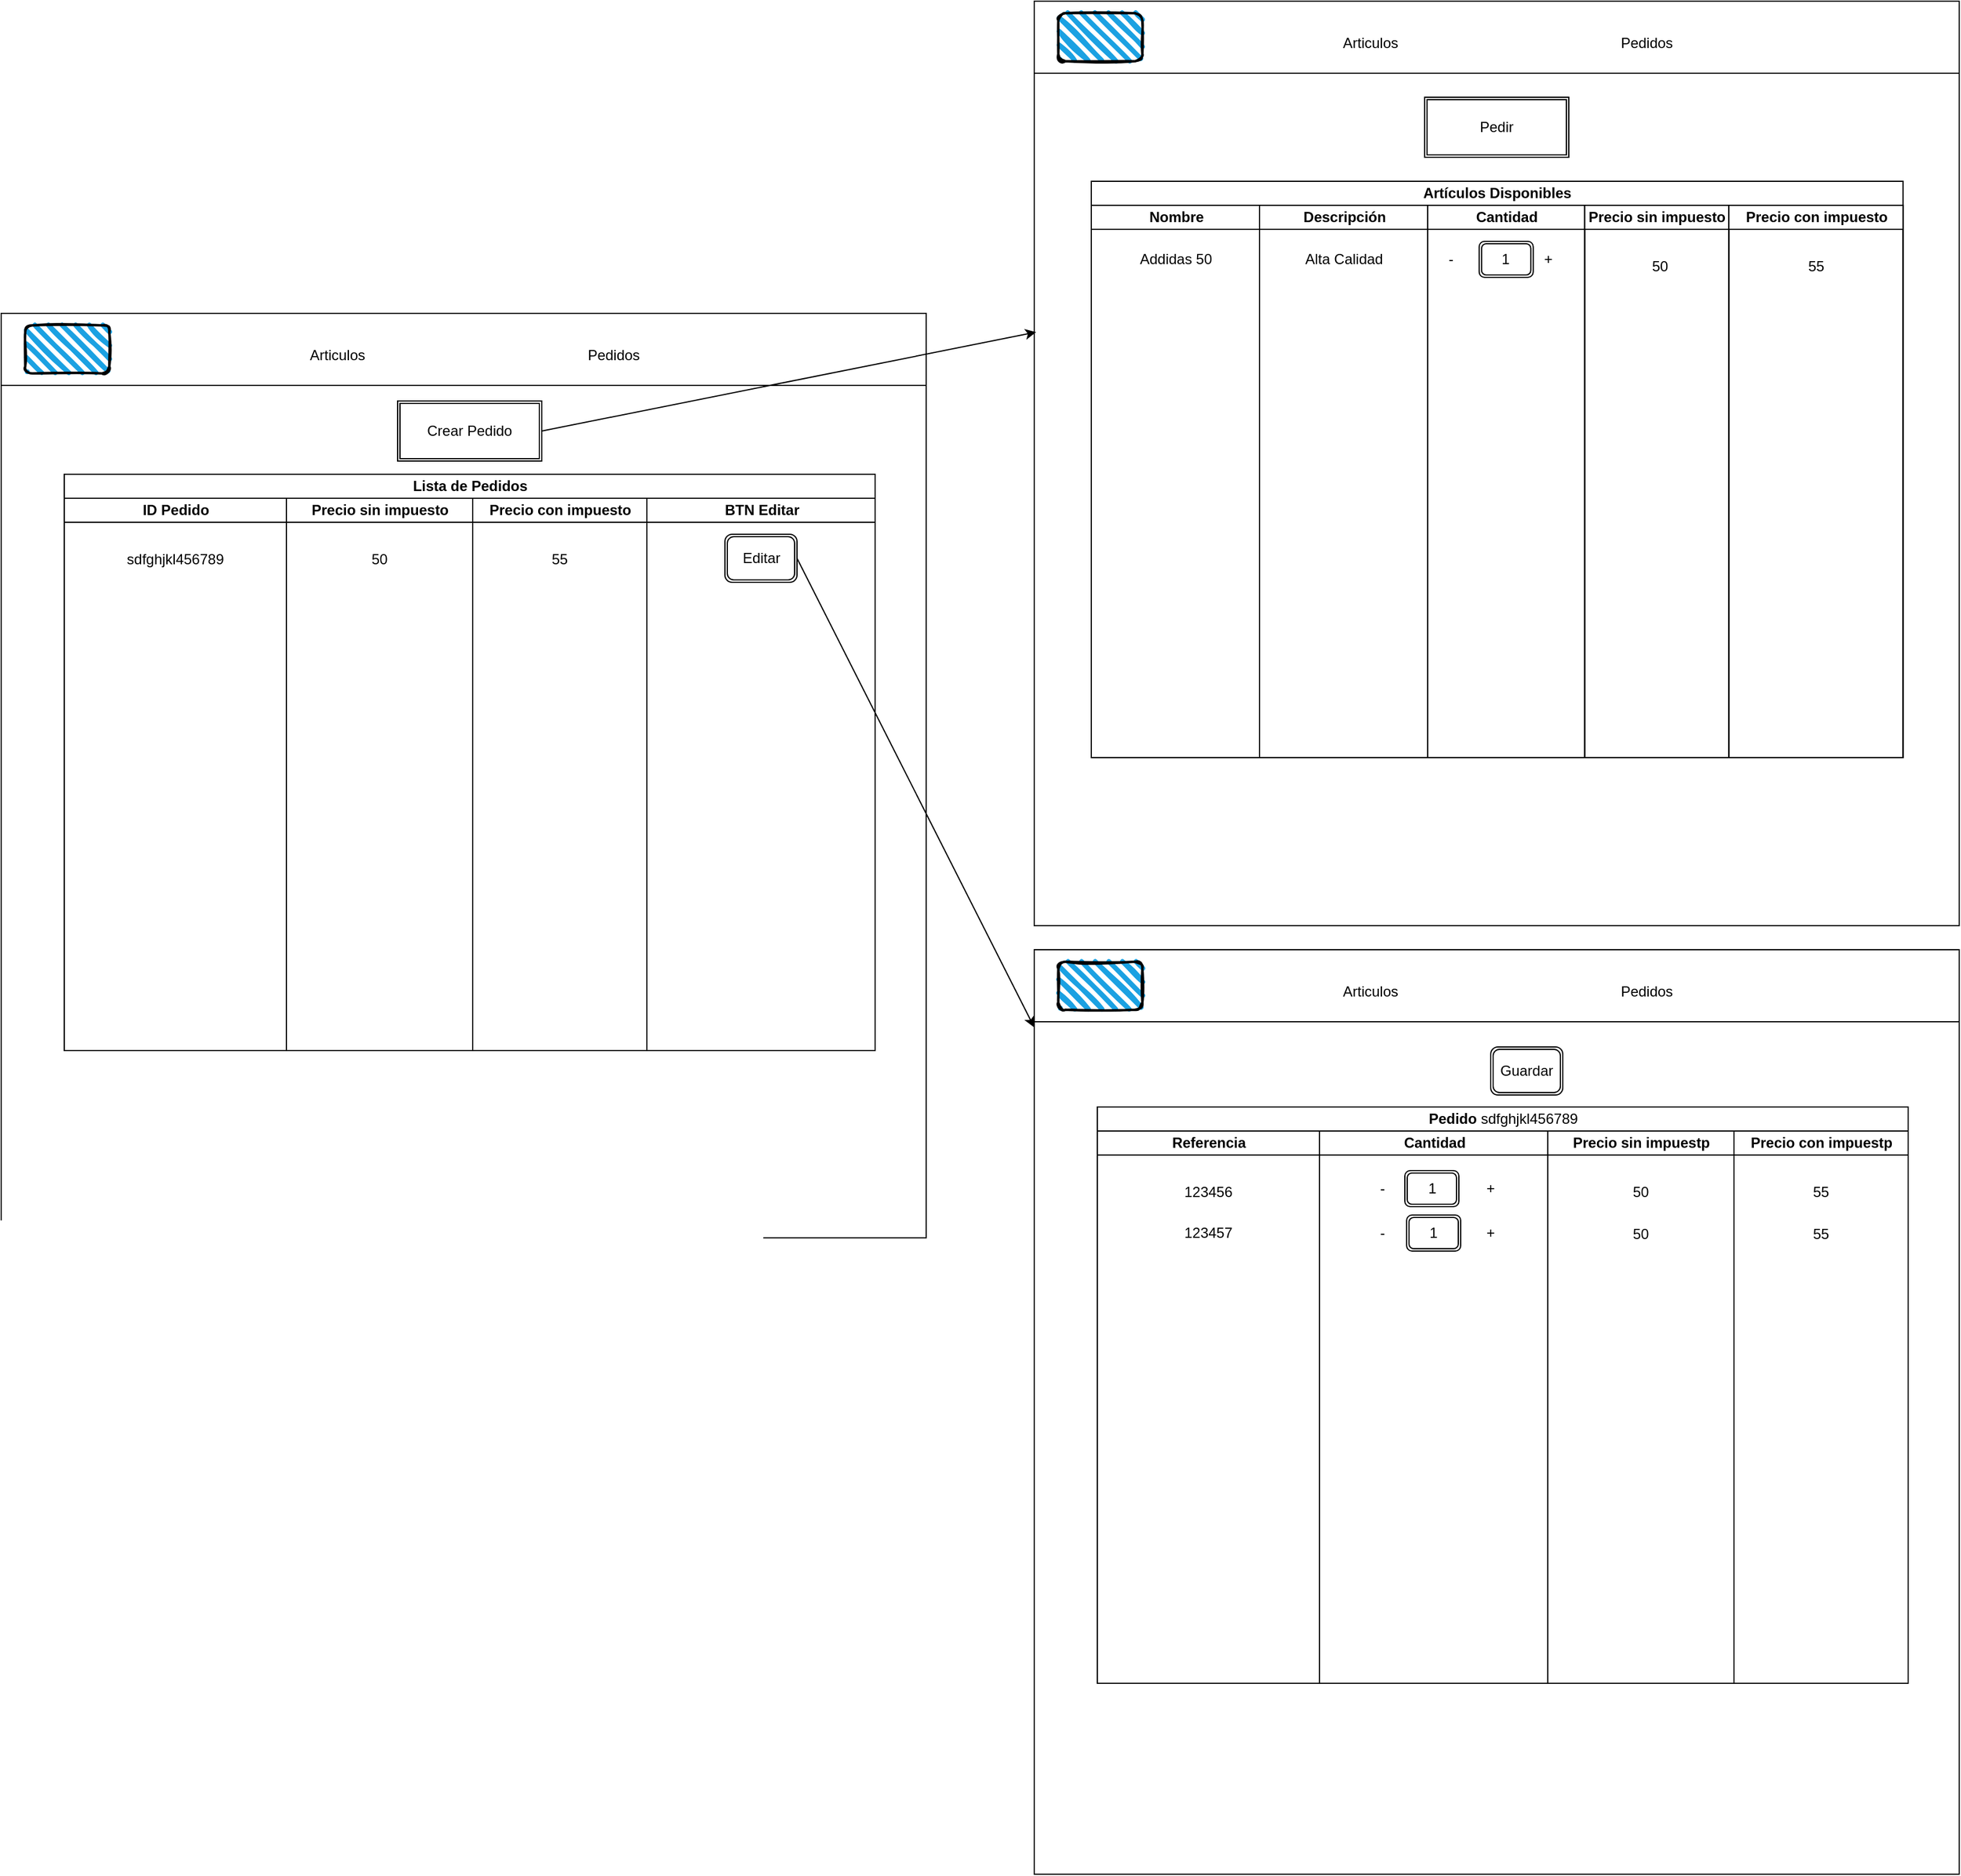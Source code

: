 <mxfile>
    <diagram id="Zk4Y6saqrpj1dJL2eEQI" name="Page-1">
        <mxGraphModel dx="882" dy="2606" grid="1" gridSize="10" guides="1" tooltips="1" connect="1" arrows="1" fold="1" page="1" pageScale="1" pageWidth="850" pageHeight="1100" math="0" shadow="0">
            <root>
                <mxCell id="0"/>
                <mxCell id="1" parent="0"/>
                <mxCell id="2" value="" style="whiteSpace=wrap;html=1;aspect=fixed;" parent="1" vertex="1">
                    <mxGeometry x="50" y="-1070" width="770" height="770" as="geometry"/>
                </mxCell>
                <mxCell id="3" value="" style="rounded=0;whiteSpace=wrap;html=1;" parent="1" vertex="1">
                    <mxGeometry x="50" y="-1070" width="770" height="60" as="geometry"/>
                </mxCell>
                <mxCell id="4" value="Articulos" style="text;html=1;strokeColor=none;fillColor=none;align=center;verticalAlign=middle;whiteSpace=wrap;rounded=0;" parent="1" vertex="1">
                    <mxGeometry x="300" y="-1050" width="60" height="30" as="geometry"/>
                </mxCell>
                <mxCell id="5" value="Pedidos" style="text;html=1;strokeColor=none;fillColor=none;align=center;verticalAlign=middle;whiteSpace=wrap;rounded=0;" parent="1" vertex="1">
                    <mxGeometry x="530" y="-1050" width="60" height="30" as="geometry"/>
                </mxCell>
                <mxCell id="6" value="Lista de Pedidos" style="swimlane;childLayout=stackLayout;resizeParent=1;resizeParentMax=0;startSize=20;html=1;" parent="1" vertex="1">
                    <mxGeometry x="102.5" y="-936" width="675.0" height="480" as="geometry"/>
                </mxCell>
                <mxCell id="7" value="ID Pedido" style="swimlane;startSize=20;html=1;" parent="6" vertex="1">
                    <mxGeometry y="20" width="185.0" height="460" as="geometry"/>
                </mxCell>
                <mxCell id="8" value="sdfghjkl456789" style="text;html=1;strokeColor=none;fillColor=none;align=center;verticalAlign=middle;whiteSpace=wrap;rounded=0;" parent="7" vertex="1">
                    <mxGeometry x="62.5" y="36" width="60" height="30" as="geometry"/>
                </mxCell>
                <mxCell id="11" value="Precio sin impuesto" style="swimlane;startSize=20;html=1;" parent="6" vertex="1">
                    <mxGeometry x="185.0" y="20" width="155" height="460" as="geometry"/>
                </mxCell>
                <mxCell id="12" value="50" style="text;html=1;strokeColor=none;fillColor=none;align=center;verticalAlign=middle;whiteSpace=wrap;rounded=0;" parent="11" vertex="1">
                    <mxGeometry x="47" y="36" width="60" height="30" as="geometry"/>
                </mxCell>
                <mxCell id="13" value="Precio con impuesto" style="swimlane;startSize=20;html=1;" parent="6" vertex="1">
                    <mxGeometry x="340.0" y="20" width="145" height="460" as="geometry"/>
                </mxCell>
                <mxCell id="20" value="55" style="text;html=1;strokeColor=none;fillColor=none;align=center;verticalAlign=middle;whiteSpace=wrap;rounded=0;" parent="13" vertex="1">
                    <mxGeometry x="42.5" y="36" width="60" height="30" as="geometry"/>
                </mxCell>
                <mxCell id="15" value="BTN Editar" style="swimlane;startSize=20;html=1;" parent="6" vertex="1">
                    <mxGeometry x="485.0" y="20" width="190" height="460" as="geometry"/>
                </mxCell>
                <mxCell id="14" value="Editar" style="shape=ext;double=1;rounded=1;whiteSpace=wrap;html=1;" parent="15" vertex="1">
                    <mxGeometry x="65" y="30" width="60" height="40" as="geometry"/>
                </mxCell>
                <mxCell id="17" value="Crear Pedido" style="shape=ext;double=1;rounded=0;whiteSpace=wrap;html=1;" parent="1" vertex="1">
                    <mxGeometry x="380" y="-997" width="120" height="50" as="geometry"/>
                </mxCell>
                <mxCell id="21" style="edgeStyle=none;html=1;exitX=1;exitY=0.5;exitDx=0;exitDy=0;entryX=0;entryY=0.084;entryDx=0;entryDy=0;entryPerimeter=0;" parent="1" source="14" target="22" edge="1">
                    <mxGeometry relative="1" as="geometry">
                        <mxPoint x="900" y="-866" as="targetPoint"/>
                    </mxGeometry>
                </mxCell>
                <mxCell id="22" value="" style="whiteSpace=wrap;html=1;aspect=fixed;" parent="1" vertex="1">
                    <mxGeometry x="910" y="-540" width="770" height="770" as="geometry"/>
                </mxCell>
                <mxCell id="23" value="" style="rounded=0;whiteSpace=wrap;html=1;" parent="1" vertex="1">
                    <mxGeometry x="910" y="-540" width="770" height="60" as="geometry"/>
                </mxCell>
                <mxCell id="24" value="Articulos" style="text;html=1;strokeColor=none;fillColor=none;align=center;verticalAlign=middle;whiteSpace=wrap;rounded=0;" parent="1" vertex="1">
                    <mxGeometry x="1160" y="-520" width="60" height="30" as="geometry"/>
                </mxCell>
                <mxCell id="25" value="Pedidos" style="text;html=1;strokeColor=none;fillColor=none;align=center;verticalAlign=middle;whiteSpace=wrap;rounded=0;" parent="1" vertex="1">
                    <mxGeometry x="1390" y="-520" width="60" height="30" as="geometry"/>
                </mxCell>
                <mxCell id="26" value="Pedido&amp;nbsp;&lt;span style=&quot;font-weight: 400;&quot;&gt;sdfghjkl456789&lt;/span&gt;" style="swimlane;childLayout=stackLayout;resizeParent=1;resizeParentMax=0;startSize=20;html=1;" parent="1" vertex="1">
                    <mxGeometry x="962.5" y="-409" width="675.0" height="480" as="geometry"/>
                </mxCell>
                <mxCell id="27" value="Referencia" style="swimlane;startSize=20;html=1;" parent="26" vertex="1">
                    <mxGeometry y="20" width="185.0" height="460" as="geometry"/>
                </mxCell>
                <mxCell id="28" value="123456" style="text;html=1;strokeColor=none;fillColor=none;align=center;verticalAlign=middle;whiteSpace=wrap;rounded=0;" parent="27" vertex="1">
                    <mxGeometry x="62.5" y="36" width="60" height="30" as="geometry"/>
                </mxCell>
                <mxCell id="37" value="123457" style="text;html=1;strokeColor=none;fillColor=none;align=center;verticalAlign=middle;whiteSpace=wrap;rounded=0;" parent="27" vertex="1">
                    <mxGeometry x="62.5" y="70" width="60" height="30" as="geometry"/>
                </mxCell>
                <mxCell id="33" value="Cantidad" style="swimlane;startSize=20;html=1;" parent="26" vertex="1">
                    <mxGeometry x="185.0" y="20" width="190" height="460" as="geometry"/>
                </mxCell>
                <mxCell id="34" value="1" style="shape=ext;double=1;rounded=1;whiteSpace=wrap;html=1;" parent="33" vertex="1">
                    <mxGeometry x="71" y="33" width="45" height="30" as="geometry"/>
                </mxCell>
                <mxCell id="43" value="+" style="text;html=1;strokeColor=none;fillColor=none;align=center;verticalAlign=middle;whiteSpace=wrap;rounded=0;" parent="33" vertex="1">
                    <mxGeometry x="112.5" y="33" width="60" height="30" as="geometry"/>
                </mxCell>
                <mxCell id="45" value="+" style="text;html=1;strokeColor=none;fillColor=none;align=center;verticalAlign=middle;whiteSpace=wrap;rounded=0;" parent="33" vertex="1">
                    <mxGeometry x="112.5" y="70" width="60" height="30" as="geometry"/>
                </mxCell>
                <mxCell id="46" value="-" style="text;html=1;strokeColor=none;fillColor=none;align=center;verticalAlign=middle;whiteSpace=wrap;rounded=0;" parent="33" vertex="1">
                    <mxGeometry x="22.5" y="70" width="60" height="30" as="geometry"/>
                </mxCell>
                <mxCell id="47" value="-" style="text;html=1;strokeColor=none;fillColor=none;align=center;verticalAlign=middle;whiteSpace=wrap;rounded=0;" parent="33" vertex="1">
                    <mxGeometry x="22.5" y="33" width="60" height="30" as="geometry"/>
                </mxCell>
                <mxCell id="29" value="Precio sin impuestp" style="swimlane;startSize=20;html=1;" parent="26" vertex="1">
                    <mxGeometry x="375.0" y="20" width="155" height="460" as="geometry"/>
                </mxCell>
                <mxCell id="30" value="50" style="text;html=1;strokeColor=none;fillColor=none;align=center;verticalAlign=middle;whiteSpace=wrap;rounded=0;" parent="29" vertex="1">
                    <mxGeometry x="47" y="36" width="60" height="30" as="geometry"/>
                </mxCell>
                <mxCell id="38" value="50" style="text;html=1;strokeColor=none;fillColor=none;align=center;verticalAlign=middle;whiteSpace=wrap;rounded=0;" parent="29" vertex="1">
                    <mxGeometry x="47.5" y="71" width="60" height="30" as="geometry"/>
                </mxCell>
                <mxCell id="31" value="Precio con impuestp" style="swimlane;startSize=20;html=1;" parent="26" vertex="1">
                    <mxGeometry x="530.0" y="20" width="145" height="460" as="geometry"/>
                </mxCell>
                <mxCell id="32" value="55" style="text;html=1;strokeColor=none;fillColor=none;align=center;verticalAlign=middle;whiteSpace=wrap;rounded=0;" parent="31" vertex="1">
                    <mxGeometry x="42.5" y="36" width="60" height="30" as="geometry"/>
                </mxCell>
                <mxCell id="39" value="55" style="text;html=1;strokeColor=none;fillColor=none;align=center;verticalAlign=middle;whiteSpace=wrap;rounded=0;" parent="31" vertex="1">
                    <mxGeometry x="42.5" y="71" width="60" height="30" as="geometry"/>
                </mxCell>
                <mxCell id="40" value="1" style="shape=ext;double=1;rounded=1;whiteSpace=wrap;html=1;" parent="1" vertex="1">
                    <mxGeometry x="1220" y="-319" width="45" height="30" as="geometry"/>
                </mxCell>
                <mxCell id="57" value="Guardar" style="shape=ext;double=1;rounded=1;whiteSpace=wrap;html=1;" parent="1" vertex="1">
                    <mxGeometry x="1290" y="-459" width="60" height="40" as="geometry"/>
                </mxCell>
                <mxCell id="58" value="" style="whiteSpace=wrap;html=1;aspect=fixed;" parent="1" vertex="1">
                    <mxGeometry x="910" y="-1330" width="770" height="770" as="geometry"/>
                </mxCell>
                <mxCell id="59" value="" style="rounded=0;whiteSpace=wrap;html=1;" parent="1" vertex="1">
                    <mxGeometry x="910" y="-1330" width="770" height="60" as="geometry"/>
                </mxCell>
                <mxCell id="60" value="Articulos" style="text;html=1;strokeColor=none;fillColor=none;align=center;verticalAlign=middle;whiteSpace=wrap;rounded=0;" parent="1" vertex="1">
                    <mxGeometry x="1160" y="-1310" width="60" height="30" as="geometry"/>
                </mxCell>
                <mxCell id="61" value="Pedidos" style="text;html=1;strokeColor=none;fillColor=none;align=center;verticalAlign=middle;whiteSpace=wrap;rounded=0;" parent="1" vertex="1">
                    <mxGeometry x="1390" y="-1310" width="60" height="30" as="geometry"/>
                </mxCell>
                <mxCell id="62" value="" style="endArrow=classic;html=1;exitX=1;exitY=0.5;exitDx=0;exitDy=0;entryX=0.002;entryY=0.358;entryDx=0;entryDy=0;entryPerimeter=0;" parent="1" source="17" target="58" edge="1">
                    <mxGeometry width="50" height="50" relative="1" as="geometry">
                        <mxPoint x="660" y="-970" as="sourcePoint"/>
                        <mxPoint x="710" y="-1020" as="targetPoint"/>
                    </mxGeometry>
                </mxCell>
                <mxCell id="63" value="Pedir" style="shape=ext;double=1;rounded=0;whiteSpace=wrap;html=1;" parent="1" vertex="1">
                    <mxGeometry x="1235" y="-1250" width="120" height="50" as="geometry"/>
                </mxCell>
                <mxCell id="64" value="Artículos Disponibles" style="swimlane;childLayout=stackLayout;resizeParent=1;resizeParentMax=0;startSize=20;html=1;" parent="1" vertex="1">
                    <mxGeometry x="957.5" y="-1180" width="675.75" height="480" as="geometry"/>
                </mxCell>
                <mxCell id="65" value="Nombre" style="swimlane;startSize=20;html=1;" parent="64" vertex="1">
                    <mxGeometry y="20" width="140" height="460" as="geometry"/>
                </mxCell>
                <mxCell id="66" value="Addidas 50" style="text;html=1;strokeColor=none;fillColor=none;align=center;verticalAlign=middle;whiteSpace=wrap;rounded=0;" parent="65" vertex="1">
                    <mxGeometry x="36.25" y="30" width="67.5" height="30" as="geometry"/>
                </mxCell>
                <mxCell id="71" value="Descripción" style="swimlane;startSize=20;html=1;" parent="64" vertex="1">
                    <mxGeometry x="140" y="20" width="140" height="460" as="geometry"/>
                </mxCell>
                <mxCell id="81" value="Alta Calidad" style="text;html=1;strokeColor=none;fillColor=none;align=center;verticalAlign=middle;whiteSpace=wrap;rounded=0;" parent="71" vertex="1">
                    <mxGeometry x="36.25" y="35" width="67.5" height="20" as="geometry"/>
                </mxCell>
                <mxCell id="67" value="Cantidad" style="swimlane;startSize=20;html=1;" parent="64" vertex="1">
                    <mxGeometry x="280" y="20" width="130.75" height="460" as="geometry"/>
                </mxCell>
                <mxCell id="76" value="-" style="text;html=1;strokeColor=none;fillColor=none;align=center;verticalAlign=middle;whiteSpace=wrap;rounded=0;" parent="67" vertex="1">
                    <mxGeometry x="-10.75" y="30" width="60" height="30" as="geometry"/>
                </mxCell>
                <mxCell id="75" value="+" style="text;html=1;strokeColor=none;fillColor=none;align=center;verticalAlign=middle;whiteSpace=wrap;rounded=0;" parent="67" vertex="1">
                    <mxGeometry x="70.75" y="30" width="60" height="30" as="geometry"/>
                </mxCell>
                <mxCell id="77" value="1" style="shape=ext;double=1;rounded=1;whiteSpace=wrap;html=1;" parent="67" vertex="1">
                    <mxGeometry x="42.88" y="30" width="45" height="30" as="geometry"/>
                </mxCell>
                <mxCell id="78" value="Precio sin impuesto" style="swimlane;startSize=20;html=1;" parent="64" vertex="1">
                    <mxGeometry x="410.75" y="20" width="120" height="460" as="geometry"/>
                </mxCell>
                <mxCell id="68" value="50" style="text;html=1;strokeColor=none;fillColor=none;align=center;verticalAlign=middle;whiteSpace=wrap;rounded=0;" parent="78" vertex="1">
                    <mxGeometry x="32.5" y="36" width="60" height="30" as="geometry"/>
                </mxCell>
                <mxCell id="69" value="Precio con impuesto" style="swimlane;startSize=20;html=1;" parent="64" vertex="1">
                    <mxGeometry x="530.75" y="20" width="145" height="460" as="geometry"/>
                </mxCell>
                <mxCell id="70" value="55" style="text;html=1;strokeColor=none;fillColor=none;align=center;verticalAlign=middle;whiteSpace=wrap;rounded=0;" parent="69" vertex="1">
                    <mxGeometry x="42.5" y="36" width="60" height="30" as="geometry"/>
                </mxCell>
                <mxCell id="82" value="" style="rounded=1;whiteSpace=wrap;html=1;strokeWidth=2;fillWeight=4;hachureGap=8;hachureAngle=45;fillColor=#1ba1e2;sketch=1;" vertex="1" parent="1">
                    <mxGeometry x="930" y="-1320" width="70" height="40" as="geometry"/>
                </mxCell>
                <mxCell id="83" value="" style="rounded=1;whiteSpace=wrap;html=1;strokeWidth=2;fillWeight=4;hachureGap=8;hachureAngle=45;fillColor=#1ba1e2;sketch=1;" vertex="1" parent="1">
                    <mxGeometry x="70" y="-1060" width="70" height="40" as="geometry"/>
                </mxCell>
                <mxCell id="84" value="" style="rounded=1;whiteSpace=wrap;html=1;strokeWidth=2;fillWeight=4;hachureGap=8;hachureAngle=45;fillColor=#1ba1e2;sketch=1;" vertex="1" parent="1">
                    <mxGeometry x="930" y="-530" width="70" height="40" as="geometry"/>
                </mxCell>
            </root>
        </mxGraphModel>
    </diagram>
</mxfile>